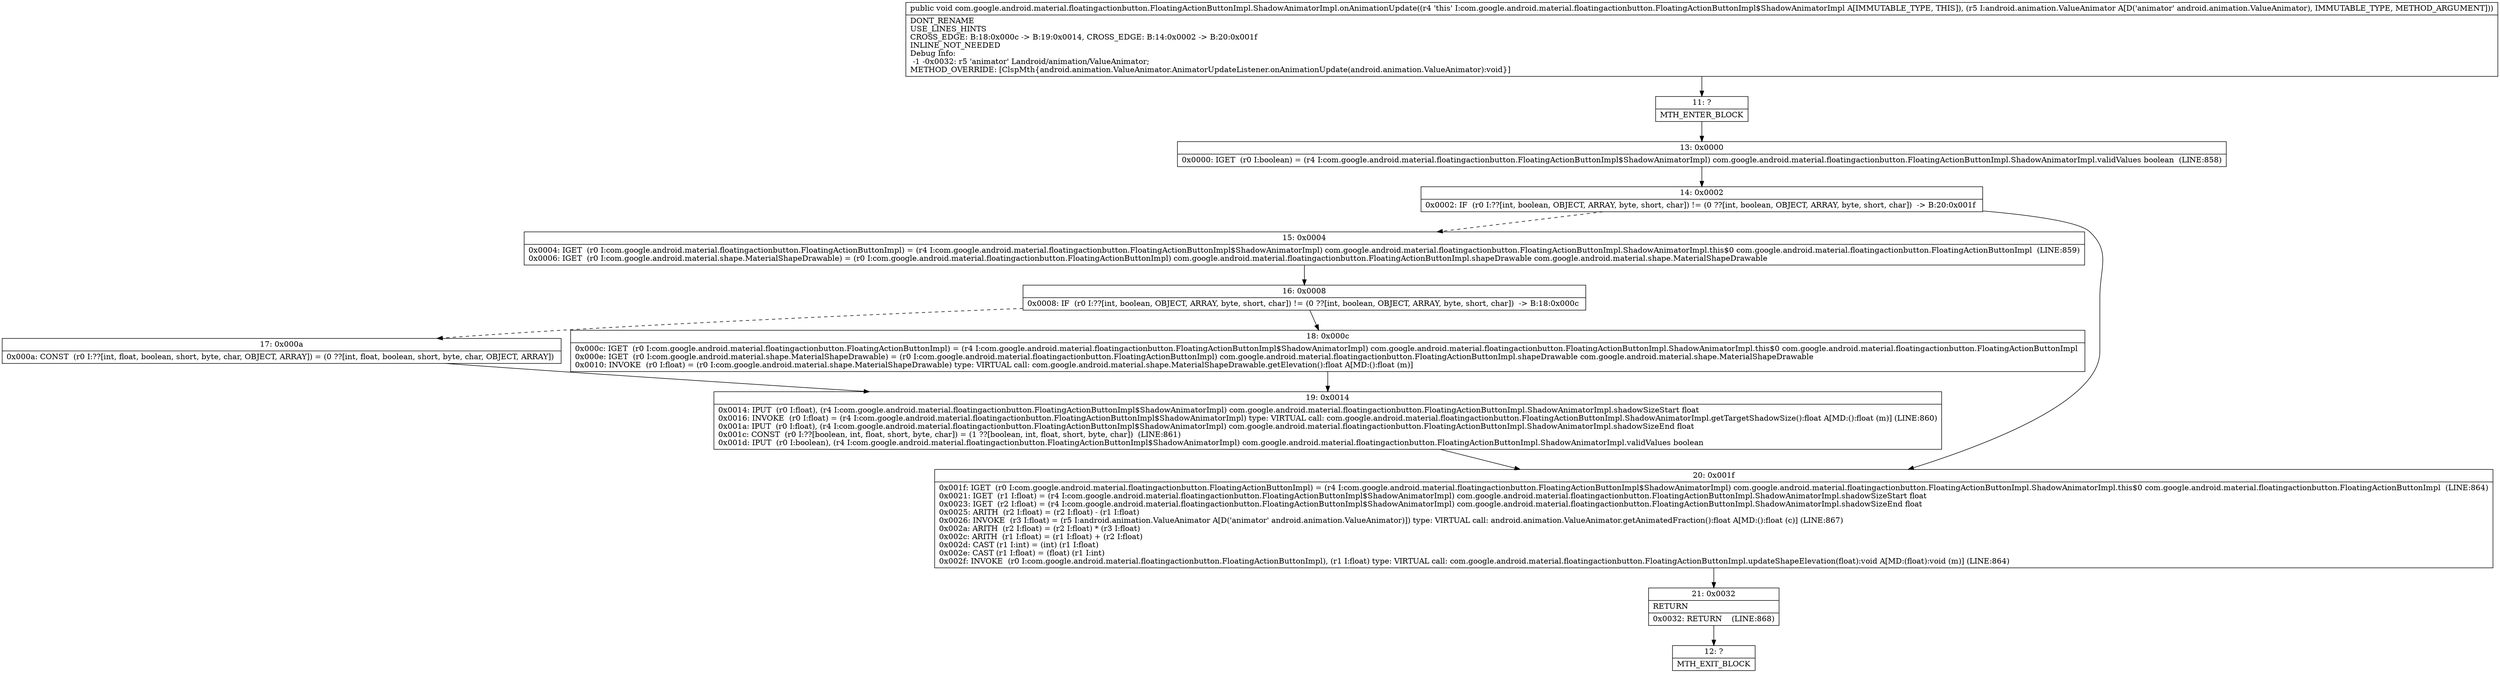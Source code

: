 digraph "CFG forcom.google.android.material.floatingactionbutton.FloatingActionButtonImpl.ShadowAnimatorImpl.onAnimationUpdate(Landroid\/animation\/ValueAnimator;)V" {
Node_11 [shape=record,label="{11\:\ ?|MTH_ENTER_BLOCK\l}"];
Node_13 [shape=record,label="{13\:\ 0x0000|0x0000: IGET  (r0 I:boolean) = (r4 I:com.google.android.material.floatingactionbutton.FloatingActionButtonImpl$ShadowAnimatorImpl) com.google.android.material.floatingactionbutton.FloatingActionButtonImpl.ShadowAnimatorImpl.validValues boolean  (LINE:858)\l}"];
Node_14 [shape=record,label="{14\:\ 0x0002|0x0002: IF  (r0 I:??[int, boolean, OBJECT, ARRAY, byte, short, char]) != (0 ??[int, boolean, OBJECT, ARRAY, byte, short, char])  \-\> B:20:0x001f \l}"];
Node_15 [shape=record,label="{15\:\ 0x0004|0x0004: IGET  (r0 I:com.google.android.material.floatingactionbutton.FloatingActionButtonImpl) = (r4 I:com.google.android.material.floatingactionbutton.FloatingActionButtonImpl$ShadowAnimatorImpl) com.google.android.material.floatingactionbutton.FloatingActionButtonImpl.ShadowAnimatorImpl.this$0 com.google.android.material.floatingactionbutton.FloatingActionButtonImpl  (LINE:859)\l0x0006: IGET  (r0 I:com.google.android.material.shape.MaterialShapeDrawable) = (r0 I:com.google.android.material.floatingactionbutton.FloatingActionButtonImpl) com.google.android.material.floatingactionbutton.FloatingActionButtonImpl.shapeDrawable com.google.android.material.shape.MaterialShapeDrawable \l}"];
Node_16 [shape=record,label="{16\:\ 0x0008|0x0008: IF  (r0 I:??[int, boolean, OBJECT, ARRAY, byte, short, char]) != (0 ??[int, boolean, OBJECT, ARRAY, byte, short, char])  \-\> B:18:0x000c \l}"];
Node_17 [shape=record,label="{17\:\ 0x000a|0x000a: CONST  (r0 I:??[int, float, boolean, short, byte, char, OBJECT, ARRAY]) = (0 ??[int, float, boolean, short, byte, char, OBJECT, ARRAY]) \l}"];
Node_19 [shape=record,label="{19\:\ 0x0014|0x0014: IPUT  (r0 I:float), (r4 I:com.google.android.material.floatingactionbutton.FloatingActionButtonImpl$ShadowAnimatorImpl) com.google.android.material.floatingactionbutton.FloatingActionButtonImpl.ShadowAnimatorImpl.shadowSizeStart float \l0x0016: INVOKE  (r0 I:float) = (r4 I:com.google.android.material.floatingactionbutton.FloatingActionButtonImpl$ShadowAnimatorImpl) type: VIRTUAL call: com.google.android.material.floatingactionbutton.FloatingActionButtonImpl.ShadowAnimatorImpl.getTargetShadowSize():float A[MD:():float (m)] (LINE:860)\l0x001a: IPUT  (r0 I:float), (r4 I:com.google.android.material.floatingactionbutton.FloatingActionButtonImpl$ShadowAnimatorImpl) com.google.android.material.floatingactionbutton.FloatingActionButtonImpl.ShadowAnimatorImpl.shadowSizeEnd float \l0x001c: CONST  (r0 I:??[boolean, int, float, short, byte, char]) = (1 ??[boolean, int, float, short, byte, char])  (LINE:861)\l0x001d: IPUT  (r0 I:boolean), (r4 I:com.google.android.material.floatingactionbutton.FloatingActionButtonImpl$ShadowAnimatorImpl) com.google.android.material.floatingactionbutton.FloatingActionButtonImpl.ShadowAnimatorImpl.validValues boolean \l}"];
Node_18 [shape=record,label="{18\:\ 0x000c|0x000c: IGET  (r0 I:com.google.android.material.floatingactionbutton.FloatingActionButtonImpl) = (r4 I:com.google.android.material.floatingactionbutton.FloatingActionButtonImpl$ShadowAnimatorImpl) com.google.android.material.floatingactionbutton.FloatingActionButtonImpl.ShadowAnimatorImpl.this$0 com.google.android.material.floatingactionbutton.FloatingActionButtonImpl \l0x000e: IGET  (r0 I:com.google.android.material.shape.MaterialShapeDrawable) = (r0 I:com.google.android.material.floatingactionbutton.FloatingActionButtonImpl) com.google.android.material.floatingactionbutton.FloatingActionButtonImpl.shapeDrawable com.google.android.material.shape.MaterialShapeDrawable \l0x0010: INVOKE  (r0 I:float) = (r0 I:com.google.android.material.shape.MaterialShapeDrawable) type: VIRTUAL call: com.google.android.material.shape.MaterialShapeDrawable.getElevation():float A[MD:():float (m)]\l}"];
Node_20 [shape=record,label="{20\:\ 0x001f|0x001f: IGET  (r0 I:com.google.android.material.floatingactionbutton.FloatingActionButtonImpl) = (r4 I:com.google.android.material.floatingactionbutton.FloatingActionButtonImpl$ShadowAnimatorImpl) com.google.android.material.floatingactionbutton.FloatingActionButtonImpl.ShadowAnimatorImpl.this$0 com.google.android.material.floatingactionbutton.FloatingActionButtonImpl  (LINE:864)\l0x0021: IGET  (r1 I:float) = (r4 I:com.google.android.material.floatingactionbutton.FloatingActionButtonImpl$ShadowAnimatorImpl) com.google.android.material.floatingactionbutton.FloatingActionButtonImpl.ShadowAnimatorImpl.shadowSizeStart float \l0x0023: IGET  (r2 I:float) = (r4 I:com.google.android.material.floatingactionbutton.FloatingActionButtonImpl$ShadowAnimatorImpl) com.google.android.material.floatingactionbutton.FloatingActionButtonImpl.ShadowAnimatorImpl.shadowSizeEnd float \l0x0025: ARITH  (r2 I:float) = (r2 I:float) \- (r1 I:float) \l0x0026: INVOKE  (r3 I:float) = (r5 I:android.animation.ValueAnimator A[D('animator' android.animation.ValueAnimator)]) type: VIRTUAL call: android.animation.ValueAnimator.getAnimatedFraction():float A[MD:():float (c)] (LINE:867)\l0x002a: ARITH  (r2 I:float) = (r2 I:float) * (r3 I:float) \l0x002c: ARITH  (r1 I:float) = (r1 I:float) + (r2 I:float) \l0x002d: CAST (r1 I:int) = (int) (r1 I:float) \l0x002e: CAST (r1 I:float) = (float) (r1 I:int) \l0x002f: INVOKE  (r0 I:com.google.android.material.floatingactionbutton.FloatingActionButtonImpl), (r1 I:float) type: VIRTUAL call: com.google.android.material.floatingactionbutton.FloatingActionButtonImpl.updateShapeElevation(float):void A[MD:(float):void (m)] (LINE:864)\l}"];
Node_21 [shape=record,label="{21\:\ 0x0032|RETURN\l|0x0032: RETURN    (LINE:868)\l}"];
Node_12 [shape=record,label="{12\:\ ?|MTH_EXIT_BLOCK\l}"];
MethodNode[shape=record,label="{public void com.google.android.material.floatingactionbutton.FloatingActionButtonImpl.ShadowAnimatorImpl.onAnimationUpdate((r4 'this' I:com.google.android.material.floatingactionbutton.FloatingActionButtonImpl$ShadowAnimatorImpl A[IMMUTABLE_TYPE, THIS]), (r5 I:android.animation.ValueAnimator A[D('animator' android.animation.ValueAnimator), IMMUTABLE_TYPE, METHOD_ARGUMENT]))  | DONT_RENAME\lUSE_LINES_HINTS\lCROSS_EDGE: B:18:0x000c \-\> B:19:0x0014, CROSS_EDGE: B:14:0x0002 \-\> B:20:0x001f\lINLINE_NOT_NEEDED\lDebug Info:\l  \-1 \-0x0032: r5 'animator' Landroid\/animation\/ValueAnimator;\lMETHOD_OVERRIDE: [ClspMth\{android.animation.ValueAnimator.AnimatorUpdateListener.onAnimationUpdate(android.animation.ValueAnimator):void\}]\l}"];
MethodNode -> Node_11;Node_11 -> Node_13;
Node_13 -> Node_14;
Node_14 -> Node_15[style=dashed];
Node_14 -> Node_20;
Node_15 -> Node_16;
Node_16 -> Node_17[style=dashed];
Node_16 -> Node_18;
Node_17 -> Node_19;
Node_19 -> Node_20;
Node_18 -> Node_19;
Node_20 -> Node_21;
Node_21 -> Node_12;
}

